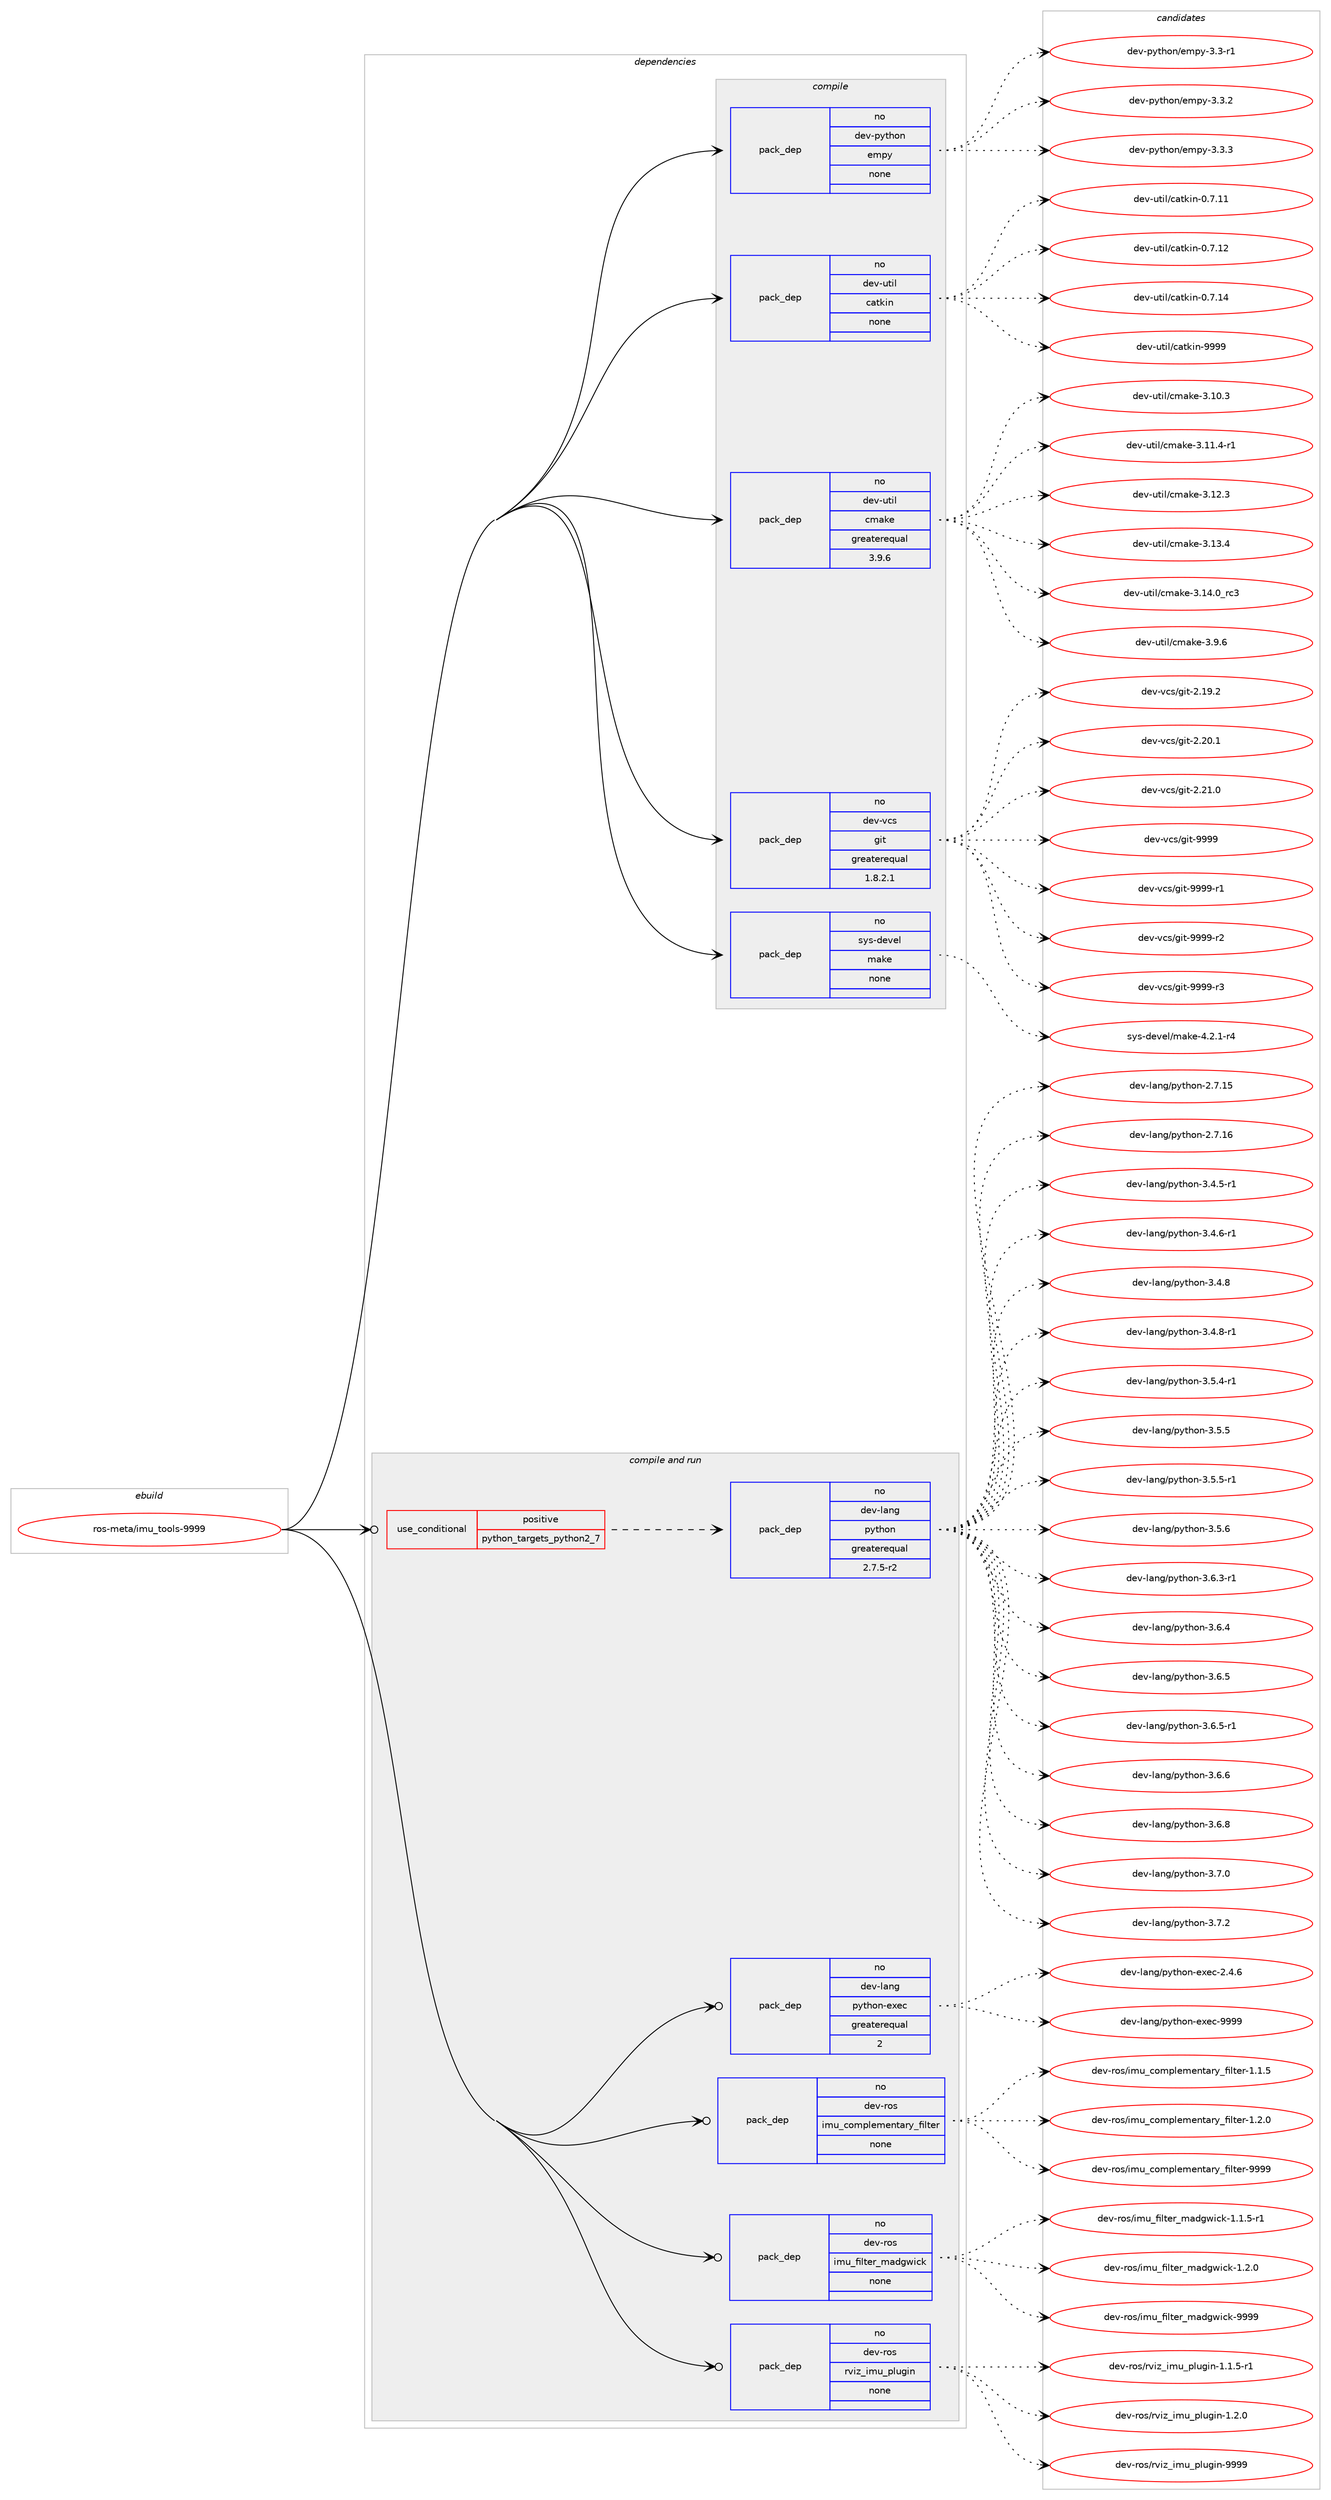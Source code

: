 digraph prolog {

# *************
# Graph options
# *************

newrank=true;
concentrate=true;
compound=true;
graph [rankdir=LR,fontname=Helvetica,fontsize=10,ranksep=1.5];#, ranksep=2.5, nodesep=0.2];
edge  [arrowhead=vee];
node  [fontname=Helvetica,fontsize=10];

# **********
# The ebuild
# **********

subgraph cluster_leftcol {
color=gray;
rank=same;
label=<<i>ebuild</i>>;
id [label="ros-meta/imu_tools-9999", color=red, width=4, href="../ros-meta/imu_tools-9999.svg"];
}

# ****************
# The dependencies
# ****************

subgraph cluster_midcol {
color=gray;
label=<<i>dependencies</i>>;
subgraph cluster_compile {
fillcolor="#eeeeee";
style=filled;
label=<<i>compile</i>>;
subgraph pack1203897 {
dependency1683178 [label=<<TABLE BORDER="0" CELLBORDER="1" CELLSPACING="0" CELLPADDING="4" WIDTH="220"><TR><TD ROWSPAN="6" CELLPADDING="30">pack_dep</TD></TR><TR><TD WIDTH="110">no</TD></TR><TR><TD>dev-python</TD></TR><TR><TD>empy</TD></TR><TR><TD>none</TD></TR><TR><TD></TD></TR></TABLE>>, shape=none, color=blue];
}
id:e -> dependency1683178:w [weight=20,style="solid",arrowhead="vee"];
subgraph pack1203898 {
dependency1683179 [label=<<TABLE BORDER="0" CELLBORDER="1" CELLSPACING="0" CELLPADDING="4" WIDTH="220"><TR><TD ROWSPAN="6" CELLPADDING="30">pack_dep</TD></TR><TR><TD WIDTH="110">no</TD></TR><TR><TD>dev-util</TD></TR><TR><TD>catkin</TD></TR><TR><TD>none</TD></TR><TR><TD></TD></TR></TABLE>>, shape=none, color=blue];
}
id:e -> dependency1683179:w [weight=20,style="solid",arrowhead="vee"];
subgraph pack1203899 {
dependency1683180 [label=<<TABLE BORDER="0" CELLBORDER="1" CELLSPACING="0" CELLPADDING="4" WIDTH="220"><TR><TD ROWSPAN="6" CELLPADDING="30">pack_dep</TD></TR><TR><TD WIDTH="110">no</TD></TR><TR><TD>dev-util</TD></TR><TR><TD>cmake</TD></TR><TR><TD>greaterequal</TD></TR><TR><TD>3.9.6</TD></TR></TABLE>>, shape=none, color=blue];
}
id:e -> dependency1683180:w [weight=20,style="solid",arrowhead="vee"];
subgraph pack1203900 {
dependency1683181 [label=<<TABLE BORDER="0" CELLBORDER="1" CELLSPACING="0" CELLPADDING="4" WIDTH="220"><TR><TD ROWSPAN="6" CELLPADDING="30">pack_dep</TD></TR><TR><TD WIDTH="110">no</TD></TR><TR><TD>dev-vcs</TD></TR><TR><TD>git</TD></TR><TR><TD>greaterequal</TD></TR><TR><TD>1.8.2.1</TD></TR></TABLE>>, shape=none, color=blue];
}
id:e -> dependency1683181:w [weight=20,style="solid",arrowhead="vee"];
subgraph pack1203901 {
dependency1683182 [label=<<TABLE BORDER="0" CELLBORDER="1" CELLSPACING="0" CELLPADDING="4" WIDTH="220"><TR><TD ROWSPAN="6" CELLPADDING="30">pack_dep</TD></TR><TR><TD WIDTH="110">no</TD></TR><TR><TD>sys-devel</TD></TR><TR><TD>make</TD></TR><TR><TD>none</TD></TR><TR><TD></TD></TR></TABLE>>, shape=none, color=blue];
}
id:e -> dependency1683182:w [weight=20,style="solid",arrowhead="vee"];
}
subgraph cluster_compileandrun {
fillcolor="#eeeeee";
style=filled;
label=<<i>compile and run</i>>;
subgraph cond451752 {
dependency1683183 [label=<<TABLE BORDER="0" CELLBORDER="1" CELLSPACING="0" CELLPADDING="4"><TR><TD ROWSPAN="3" CELLPADDING="10">use_conditional</TD></TR><TR><TD>positive</TD></TR><TR><TD>python_targets_python2_7</TD></TR></TABLE>>, shape=none, color=red];
subgraph pack1203902 {
dependency1683184 [label=<<TABLE BORDER="0" CELLBORDER="1" CELLSPACING="0" CELLPADDING="4" WIDTH="220"><TR><TD ROWSPAN="6" CELLPADDING="30">pack_dep</TD></TR><TR><TD WIDTH="110">no</TD></TR><TR><TD>dev-lang</TD></TR><TR><TD>python</TD></TR><TR><TD>greaterequal</TD></TR><TR><TD>2.7.5-r2</TD></TR></TABLE>>, shape=none, color=blue];
}
dependency1683183:e -> dependency1683184:w [weight=20,style="dashed",arrowhead="vee"];
}
id:e -> dependency1683183:w [weight=20,style="solid",arrowhead="odotvee"];
subgraph pack1203903 {
dependency1683185 [label=<<TABLE BORDER="0" CELLBORDER="1" CELLSPACING="0" CELLPADDING="4" WIDTH="220"><TR><TD ROWSPAN="6" CELLPADDING="30">pack_dep</TD></TR><TR><TD WIDTH="110">no</TD></TR><TR><TD>dev-lang</TD></TR><TR><TD>python-exec</TD></TR><TR><TD>greaterequal</TD></TR><TR><TD>2</TD></TR></TABLE>>, shape=none, color=blue];
}
id:e -> dependency1683185:w [weight=20,style="solid",arrowhead="odotvee"];
subgraph pack1203904 {
dependency1683186 [label=<<TABLE BORDER="0" CELLBORDER="1" CELLSPACING="0" CELLPADDING="4" WIDTH="220"><TR><TD ROWSPAN="6" CELLPADDING="30">pack_dep</TD></TR><TR><TD WIDTH="110">no</TD></TR><TR><TD>dev-ros</TD></TR><TR><TD>imu_complementary_filter</TD></TR><TR><TD>none</TD></TR><TR><TD></TD></TR></TABLE>>, shape=none, color=blue];
}
id:e -> dependency1683186:w [weight=20,style="solid",arrowhead="odotvee"];
subgraph pack1203905 {
dependency1683187 [label=<<TABLE BORDER="0" CELLBORDER="1" CELLSPACING="0" CELLPADDING="4" WIDTH="220"><TR><TD ROWSPAN="6" CELLPADDING="30">pack_dep</TD></TR><TR><TD WIDTH="110">no</TD></TR><TR><TD>dev-ros</TD></TR><TR><TD>imu_filter_madgwick</TD></TR><TR><TD>none</TD></TR><TR><TD></TD></TR></TABLE>>, shape=none, color=blue];
}
id:e -> dependency1683187:w [weight=20,style="solid",arrowhead="odotvee"];
subgraph pack1203906 {
dependency1683188 [label=<<TABLE BORDER="0" CELLBORDER="1" CELLSPACING="0" CELLPADDING="4" WIDTH="220"><TR><TD ROWSPAN="6" CELLPADDING="30">pack_dep</TD></TR><TR><TD WIDTH="110">no</TD></TR><TR><TD>dev-ros</TD></TR><TR><TD>rviz_imu_plugin</TD></TR><TR><TD>none</TD></TR><TR><TD></TD></TR></TABLE>>, shape=none, color=blue];
}
id:e -> dependency1683188:w [weight=20,style="solid",arrowhead="odotvee"];
}
subgraph cluster_run {
fillcolor="#eeeeee";
style=filled;
label=<<i>run</i>>;
}
}

# **************
# The candidates
# **************

subgraph cluster_choices {
rank=same;
color=gray;
label=<<i>candidates</i>>;

subgraph choice1203897 {
color=black;
nodesep=1;
choice1001011184511212111610411111047101109112121455146514511449 [label="dev-python/empy-3.3-r1", color=red, width=4,href="../dev-python/empy-3.3-r1.svg"];
choice1001011184511212111610411111047101109112121455146514650 [label="dev-python/empy-3.3.2", color=red, width=4,href="../dev-python/empy-3.3.2.svg"];
choice1001011184511212111610411111047101109112121455146514651 [label="dev-python/empy-3.3.3", color=red, width=4,href="../dev-python/empy-3.3.3.svg"];
dependency1683178:e -> choice1001011184511212111610411111047101109112121455146514511449:w [style=dotted,weight="100"];
dependency1683178:e -> choice1001011184511212111610411111047101109112121455146514650:w [style=dotted,weight="100"];
dependency1683178:e -> choice1001011184511212111610411111047101109112121455146514651:w [style=dotted,weight="100"];
}
subgraph choice1203898 {
color=black;
nodesep=1;
choice1001011184511711610510847999711610710511045484655464949 [label="dev-util/catkin-0.7.11", color=red, width=4,href="../dev-util/catkin-0.7.11.svg"];
choice1001011184511711610510847999711610710511045484655464950 [label="dev-util/catkin-0.7.12", color=red, width=4,href="../dev-util/catkin-0.7.12.svg"];
choice1001011184511711610510847999711610710511045484655464952 [label="dev-util/catkin-0.7.14", color=red, width=4,href="../dev-util/catkin-0.7.14.svg"];
choice100101118451171161051084799971161071051104557575757 [label="dev-util/catkin-9999", color=red, width=4,href="../dev-util/catkin-9999.svg"];
dependency1683179:e -> choice1001011184511711610510847999711610710511045484655464949:w [style=dotted,weight="100"];
dependency1683179:e -> choice1001011184511711610510847999711610710511045484655464950:w [style=dotted,weight="100"];
dependency1683179:e -> choice1001011184511711610510847999711610710511045484655464952:w [style=dotted,weight="100"];
dependency1683179:e -> choice100101118451171161051084799971161071051104557575757:w [style=dotted,weight="100"];
}
subgraph choice1203899 {
color=black;
nodesep=1;
choice1001011184511711610510847991099710710145514649484651 [label="dev-util/cmake-3.10.3", color=red, width=4,href="../dev-util/cmake-3.10.3.svg"];
choice10010111845117116105108479910997107101455146494946524511449 [label="dev-util/cmake-3.11.4-r1", color=red, width=4,href="../dev-util/cmake-3.11.4-r1.svg"];
choice1001011184511711610510847991099710710145514649504651 [label="dev-util/cmake-3.12.3", color=red, width=4,href="../dev-util/cmake-3.12.3.svg"];
choice1001011184511711610510847991099710710145514649514652 [label="dev-util/cmake-3.13.4", color=red, width=4,href="../dev-util/cmake-3.13.4.svg"];
choice1001011184511711610510847991099710710145514649524648951149951 [label="dev-util/cmake-3.14.0_rc3", color=red, width=4,href="../dev-util/cmake-3.14.0_rc3.svg"];
choice10010111845117116105108479910997107101455146574654 [label="dev-util/cmake-3.9.6", color=red, width=4,href="../dev-util/cmake-3.9.6.svg"];
dependency1683180:e -> choice1001011184511711610510847991099710710145514649484651:w [style=dotted,weight="100"];
dependency1683180:e -> choice10010111845117116105108479910997107101455146494946524511449:w [style=dotted,weight="100"];
dependency1683180:e -> choice1001011184511711610510847991099710710145514649504651:w [style=dotted,weight="100"];
dependency1683180:e -> choice1001011184511711610510847991099710710145514649514652:w [style=dotted,weight="100"];
dependency1683180:e -> choice1001011184511711610510847991099710710145514649524648951149951:w [style=dotted,weight="100"];
dependency1683180:e -> choice10010111845117116105108479910997107101455146574654:w [style=dotted,weight="100"];
}
subgraph choice1203900 {
color=black;
nodesep=1;
choice10010111845118991154710310511645504649574650 [label="dev-vcs/git-2.19.2", color=red, width=4,href="../dev-vcs/git-2.19.2.svg"];
choice10010111845118991154710310511645504650484649 [label="dev-vcs/git-2.20.1", color=red, width=4,href="../dev-vcs/git-2.20.1.svg"];
choice10010111845118991154710310511645504650494648 [label="dev-vcs/git-2.21.0", color=red, width=4,href="../dev-vcs/git-2.21.0.svg"];
choice1001011184511899115471031051164557575757 [label="dev-vcs/git-9999", color=red, width=4,href="../dev-vcs/git-9999.svg"];
choice10010111845118991154710310511645575757574511449 [label="dev-vcs/git-9999-r1", color=red, width=4,href="../dev-vcs/git-9999-r1.svg"];
choice10010111845118991154710310511645575757574511450 [label="dev-vcs/git-9999-r2", color=red, width=4,href="../dev-vcs/git-9999-r2.svg"];
choice10010111845118991154710310511645575757574511451 [label="dev-vcs/git-9999-r3", color=red, width=4,href="../dev-vcs/git-9999-r3.svg"];
dependency1683181:e -> choice10010111845118991154710310511645504649574650:w [style=dotted,weight="100"];
dependency1683181:e -> choice10010111845118991154710310511645504650484649:w [style=dotted,weight="100"];
dependency1683181:e -> choice10010111845118991154710310511645504650494648:w [style=dotted,weight="100"];
dependency1683181:e -> choice1001011184511899115471031051164557575757:w [style=dotted,weight="100"];
dependency1683181:e -> choice10010111845118991154710310511645575757574511449:w [style=dotted,weight="100"];
dependency1683181:e -> choice10010111845118991154710310511645575757574511450:w [style=dotted,weight="100"];
dependency1683181:e -> choice10010111845118991154710310511645575757574511451:w [style=dotted,weight="100"];
}
subgraph choice1203901 {
color=black;
nodesep=1;
choice1151211154510010111810110847109971071014552465046494511452 [label="sys-devel/make-4.2.1-r4", color=red, width=4,href="../sys-devel/make-4.2.1-r4.svg"];
dependency1683182:e -> choice1151211154510010111810110847109971071014552465046494511452:w [style=dotted,weight="100"];
}
subgraph choice1203902 {
color=black;
nodesep=1;
choice10010111845108971101034711212111610411111045504655464953 [label="dev-lang/python-2.7.15", color=red, width=4,href="../dev-lang/python-2.7.15.svg"];
choice10010111845108971101034711212111610411111045504655464954 [label="dev-lang/python-2.7.16", color=red, width=4,href="../dev-lang/python-2.7.16.svg"];
choice1001011184510897110103471121211161041111104551465246534511449 [label="dev-lang/python-3.4.5-r1", color=red, width=4,href="../dev-lang/python-3.4.5-r1.svg"];
choice1001011184510897110103471121211161041111104551465246544511449 [label="dev-lang/python-3.4.6-r1", color=red, width=4,href="../dev-lang/python-3.4.6-r1.svg"];
choice100101118451089711010347112121116104111110455146524656 [label="dev-lang/python-3.4.8", color=red, width=4,href="../dev-lang/python-3.4.8.svg"];
choice1001011184510897110103471121211161041111104551465246564511449 [label="dev-lang/python-3.4.8-r1", color=red, width=4,href="../dev-lang/python-3.4.8-r1.svg"];
choice1001011184510897110103471121211161041111104551465346524511449 [label="dev-lang/python-3.5.4-r1", color=red, width=4,href="../dev-lang/python-3.5.4-r1.svg"];
choice100101118451089711010347112121116104111110455146534653 [label="dev-lang/python-3.5.5", color=red, width=4,href="../dev-lang/python-3.5.5.svg"];
choice1001011184510897110103471121211161041111104551465346534511449 [label="dev-lang/python-3.5.5-r1", color=red, width=4,href="../dev-lang/python-3.5.5-r1.svg"];
choice100101118451089711010347112121116104111110455146534654 [label="dev-lang/python-3.5.6", color=red, width=4,href="../dev-lang/python-3.5.6.svg"];
choice1001011184510897110103471121211161041111104551465446514511449 [label="dev-lang/python-3.6.3-r1", color=red, width=4,href="../dev-lang/python-3.6.3-r1.svg"];
choice100101118451089711010347112121116104111110455146544652 [label="dev-lang/python-3.6.4", color=red, width=4,href="../dev-lang/python-3.6.4.svg"];
choice100101118451089711010347112121116104111110455146544653 [label="dev-lang/python-3.6.5", color=red, width=4,href="../dev-lang/python-3.6.5.svg"];
choice1001011184510897110103471121211161041111104551465446534511449 [label="dev-lang/python-3.6.5-r1", color=red, width=4,href="../dev-lang/python-3.6.5-r1.svg"];
choice100101118451089711010347112121116104111110455146544654 [label="dev-lang/python-3.6.6", color=red, width=4,href="../dev-lang/python-3.6.6.svg"];
choice100101118451089711010347112121116104111110455146544656 [label="dev-lang/python-3.6.8", color=red, width=4,href="../dev-lang/python-3.6.8.svg"];
choice100101118451089711010347112121116104111110455146554648 [label="dev-lang/python-3.7.0", color=red, width=4,href="../dev-lang/python-3.7.0.svg"];
choice100101118451089711010347112121116104111110455146554650 [label="dev-lang/python-3.7.2", color=red, width=4,href="../dev-lang/python-3.7.2.svg"];
dependency1683184:e -> choice10010111845108971101034711212111610411111045504655464953:w [style=dotted,weight="100"];
dependency1683184:e -> choice10010111845108971101034711212111610411111045504655464954:w [style=dotted,weight="100"];
dependency1683184:e -> choice1001011184510897110103471121211161041111104551465246534511449:w [style=dotted,weight="100"];
dependency1683184:e -> choice1001011184510897110103471121211161041111104551465246544511449:w [style=dotted,weight="100"];
dependency1683184:e -> choice100101118451089711010347112121116104111110455146524656:w [style=dotted,weight="100"];
dependency1683184:e -> choice1001011184510897110103471121211161041111104551465246564511449:w [style=dotted,weight="100"];
dependency1683184:e -> choice1001011184510897110103471121211161041111104551465346524511449:w [style=dotted,weight="100"];
dependency1683184:e -> choice100101118451089711010347112121116104111110455146534653:w [style=dotted,weight="100"];
dependency1683184:e -> choice1001011184510897110103471121211161041111104551465346534511449:w [style=dotted,weight="100"];
dependency1683184:e -> choice100101118451089711010347112121116104111110455146534654:w [style=dotted,weight="100"];
dependency1683184:e -> choice1001011184510897110103471121211161041111104551465446514511449:w [style=dotted,weight="100"];
dependency1683184:e -> choice100101118451089711010347112121116104111110455146544652:w [style=dotted,weight="100"];
dependency1683184:e -> choice100101118451089711010347112121116104111110455146544653:w [style=dotted,weight="100"];
dependency1683184:e -> choice1001011184510897110103471121211161041111104551465446534511449:w [style=dotted,weight="100"];
dependency1683184:e -> choice100101118451089711010347112121116104111110455146544654:w [style=dotted,weight="100"];
dependency1683184:e -> choice100101118451089711010347112121116104111110455146544656:w [style=dotted,weight="100"];
dependency1683184:e -> choice100101118451089711010347112121116104111110455146554648:w [style=dotted,weight="100"];
dependency1683184:e -> choice100101118451089711010347112121116104111110455146554650:w [style=dotted,weight="100"];
}
subgraph choice1203903 {
color=black;
nodesep=1;
choice1001011184510897110103471121211161041111104510112010199455046524654 [label="dev-lang/python-exec-2.4.6", color=red, width=4,href="../dev-lang/python-exec-2.4.6.svg"];
choice10010111845108971101034711212111610411111045101120101994557575757 [label="dev-lang/python-exec-9999", color=red, width=4,href="../dev-lang/python-exec-9999.svg"];
dependency1683185:e -> choice1001011184510897110103471121211161041111104510112010199455046524654:w [style=dotted,weight="100"];
dependency1683185:e -> choice10010111845108971101034711212111610411111045101120101994557575757:w [style=dotted,weight="100"];
}
subgraph choice1203904 {
color=black;
nodesep=1;
choice100101118451141111154710510911795991111091121081011091011101169711412195102105108116101114454946494653 [label="dev-ros/imu_complementary_filter-1.1.5", color=red, width=4,href="../dev-ros/imu_complementary_filter-1.1.5.svg"];
choice100101118451141111154710510911795991111091121081011091011101169711412195102105108116101114454946504648 [label="dev-ros/imu_complementary_filter-1.2.0", color=red, width=4,href="../dev-ros/imu_complementary_filter-1.2.0.svg"];
choice1001011184511411111547105109117959911110911210810110910111011697114121951021051081161011144557575757 [label="dev-ros/imu_complementary_filter-9999", color=red, width=4,href="../dev-ros/imu_complementary_filter-9999.svg"];
dependency1683186:e -> choice100101118451141111154710510911795991111091121081011091011101169711412195102105108116101114454946494653:w [style=dotted,weight="100"];
dependency1683186:e -> choice100101118451141111154710510911795991111091121081011091011101169711412195102105108116101114454946504648:w [style=dotted,weight="100"];
dependency1683186:e -> choice1001011184511411111547105109117959911110911210810110910111011697114121951021051081161011144557575757:w [style=dotted,weight="100"];
}
subgraph choice1203905 {
color=black;
nodesep=1;
choice1001011184511411111547105109117951021051081161011149510997100103119105991074549464946534511449 [label="dev-ros/imu_filter_madgwick-1.1.5-r1", color=red, width=4,href="../dev-ros/imu_filter_madgwick-1.1.5-r1.svg"];
choice100101118451141111154710510911795102105108116101114951099710010311910599107454946504648 [label="dev-ros/imu_filter_madgwick-1.2.0", color=red, width=4,href="../dev-ros/imu_filter_madgwick-1.2.0.svg"];
choice1001011184511411111547105109117951021051081161011149510997100103119105991074557575757 [label="dev-ros/imu_filter_madgwick-9999", color=red, width=4,href="../dev-ros/imu_filter_madgwick-9999.svg"];
dependency1683187:e -> choice1001011184511411111547105109117951021051081161011149510997100103119105991074549464946534511449:w [style=dotted,weight="100"];
dependency1683187:e -> choice100101118451141111154710510911795102105108116101114951099710010311910599107454946504648:w [style=dotted,weight="100"];
dependency1683187:e -> choice1001011184511411111547105109117951021051081161011149510997100103119105991074557575757:w [style=dotted,weight="100"];
}
subgraph choice1203906 {
color=black;
nodesep=1;
choice100101118451141111154711411810512295105109117951121081171031051104549464946534511449 [label="dev-ros/rviz_imu_plugin-1.1.5-r1", color=red, width=4,href="../dev-ros/rviz_imu_plugin-1.1.5-r1.svg"];
choice10010111845114111115471141181051229510510911795112108117103105110454946504648 [label="dev-ros/rviz_imu_plugin-1.2.0", color=red, width=4,href="../dev-ros/rviz_imu_plugin-1.2.0.svg"];
choice100101118451141111154711411810512295105109117951121081171031051104557575757 [label="dev-ros/rviz_imu_plugin-9999", color=red, width=4,href="../dev-ros/rviz_imu_plugin-9999.svg"];
dependency1683188:e -> choice100101118451141111154711411810512295105109117951121081171031051104549464946534511449:w [style=dotted,weight="100"];
dependency1683188:e -> choice10010111845114111115471141181051229510510911795112108117103105110454946504648:w [style=dotted,weight="100"];
dependency1683188:e -> choice100101118451141111154711411810512295105109117951121081171031051104557575757:w [style=dotted,weight="100"];
}
}

}
